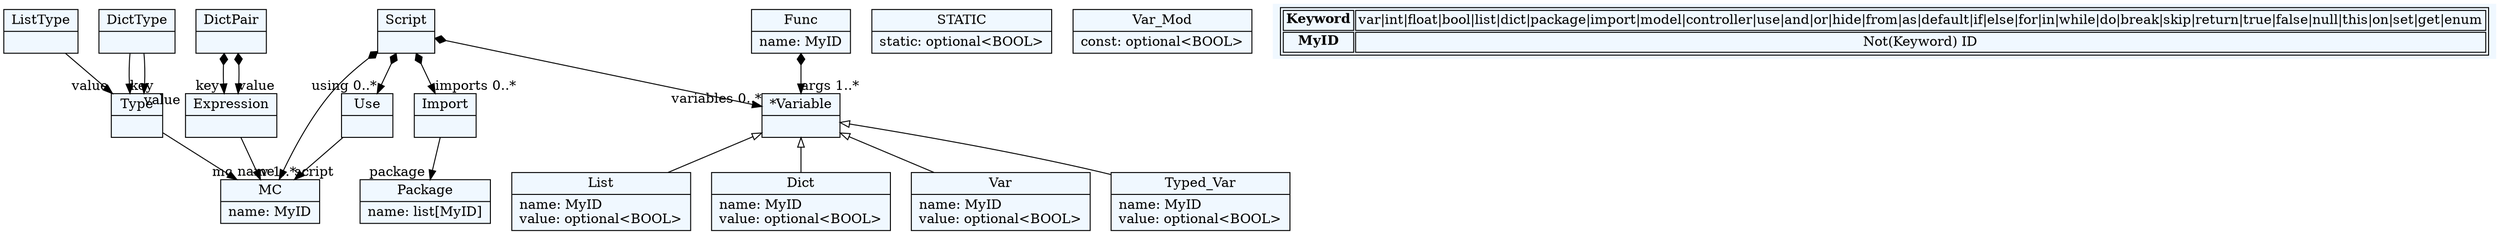 
    digraph textX {
    fontname = "Bitstream Vera Sans"
    fontsize = 8
    node[
        shape=record,
        style=filled,
        fillcolor=aliceblue
    ]
    nodesep = 0.3
    edge[dir=black,arrowtail=empty]


94104759490400[ label="{Script|}"]

94104759674112[ label="{Package|name: list[MyID]\l}"]

94104759679648[ label="{Import|}"]

94104759685184[ label="{MC|name: MyID\l}"]

94104759691312[ label="{Use|}"]

94104759697968[ label="{Type|}"]

94104759702912[ label="{ListType|}"]

94104759677648[ label="{DictType|}"]

94104759512176[ label="{Expression|}"]

94104759695968[ label="{STATIC|static: optional\<BOOL\>\l}"]

94104759710192[ label="{Var_Mod|const: optional\<BOOL\>\l}"]

94104759715728[ label="{*Variable|}"]

94104759721264[ label="{Var|name: MyID\lvalue: optional\<BOOL\>\l}"]

94104759726800[ label="{Typed_Var|name: MyID\lvalue: optional\<BOOL\>\l}"]

94104759732336[ label="{List|name: MyID\lvalue: optional\<BOOL\>\l}"]

94104759737872[ label="{DictPair|}"]

94104759743408[ label="{Dict|name: MyID\lvalue: optional\<BOOL\>\l}"]

94104759713728[ label="{Func|name: MyID\l}"]



94104759490400 -> 94104759679648[arrowtail=diamond, dir=both, headlabel="imports 0..*"]
94104759490400 -> 94104759685184[arrowtail=diamond, dir=both, headlabel="name "]
94104759490400 -> 94104759691312[arrowtail=diamond, dir=both, headlabel="using 0..*"]
94104759490400 -> 94104759715728[arrowtail=diamond, dir=both, headlabel="variables 0..*"]
94104759679648 -> 94104759674112[headlabel="package "]
94104759691312 -> 94104759685184[headlabel="script "]
94104759697968 -> 94104759685184[headlabel="mc "]
94104759702912 -> 94104759697968[headlabel="value "]
94104759677648 -> 94104759697968[headlabel="key "]
94104759677648 -> 94104759697968[headlabel="value "]
94104759512176 -> 94104759685184[headlabel="v 1..*"]
94104759715728 -> 94104759721264 [dir=back]
94104759715728 -> 94104759726800 [dir=back]
94104759715728 -> 94104759732336 [dir=back]
94104759715728 -> 94104759743408 [dir=back]
94104759737872 -> 94104759512176[arrowtail=diamond, dir=both, headlabel="key "]
94104759737872 -> 94104759512176[arrowtail=diamond, dir=both, headlabel="value "]
94104759713728 -> 94104759715728[arrowtail=diamond, dir=both, headlabel="args 1..*"]
match_rules [ shape=plaintext, label=< <table>
	<tr>
		<td><b>Keyword</b></td><td>var|int|float|bool|list|dict|package|import|model|controller|use|and|or|hide|from|as|default|if|else|for|in|while|do|break|skip|return|true|false|null|this|on|set|get|enum</td>
	</tr>
	<tr>
		<td><b>MyID</b></td><td>Not(Keyword) ID</td>
	</tr>
</table> >]


}
